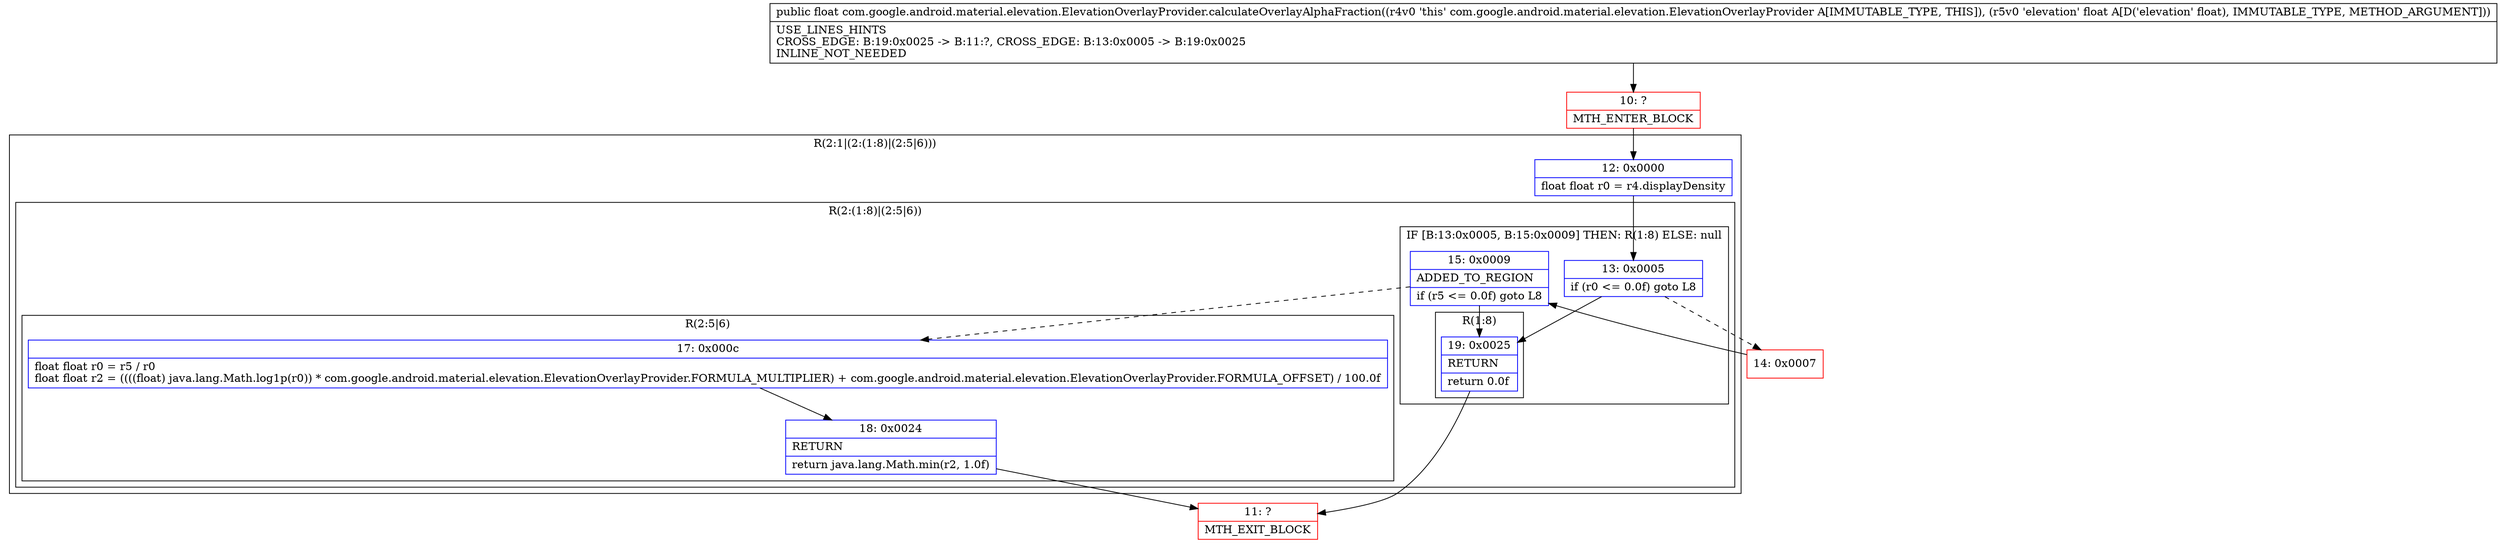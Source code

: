 digraph "CFG forcom.google.android.material.elevation.ElevationOverlayProvider.calculateOverlayAlphaFraction(F)F" {
subgraph cluster_Region_206110690 {
label = "R(2:1|(2:(1:8)|(2:5|6)))";
node [shape=record,color=blue];
Node_12 [shape=record,label="{12\:\ 0x0000|float float r0 = r4.displayDensity\l}"];
subgraph cluster_Region_1031170828 {
label = "R(2:(1:8)|(2:5|6))";
node [shape=record,color=blue];
subgraph cluster_IfRegion_1315338662 {
label = "IF [B:13:0x0005, B:15:0x0009] THEN: R(1:8) ELSE: null";
node [shape=record,color=blue];
Node_13 [shape=record,label="{13\:\ 0x0005|if (r0 \<= 0.0f) goto L8\l}"];
Node_15 [shape=record,label="{15\:\ 0x0009|ADDED_TO_REGION\l|if (r5 \<= 0.0f) goto L8\l}"];
subgraph cluster_Region_2108655449 {
label = "R(1:8)";
node [shape=record,color=blue];
Node_19 [shape=record,label="{19\:\ 0x0025|RETURN\l|return 0.0f\l}"];
}
}
subgraph cluster_Region_1191322409 {
label = "R(2:5|6)";
node [shape=record,color=blue];
Node_17 [shape=record,label="{17\:\ 0x000c|float float r0 = r5 \/ r0\lfloat float r2 = ((((float) java.lang.Math.log1p(r0)) * com.google.android.material.elevation.ElevationOverlayProvider.FORMULA_MULTIPLIER) + com.google.android.material.elevation.ElevationOverlayProvider.FORMULA_OFFSET) \/ 100.0f\l}"];
Node_18 [shape=record,label="{18\:\ 0x0024|RETURN\l|return java.lang.Math.min(r2, 1.0f)\l}"];
}
}
}
Node_10 [shape=record,color=red,label="{10\:\ ?|MTH_ENTER_BLOCK\l}"];
Node_14 [shape=record,color=red,label="{14\:\ 0x0007}"];
Node_11 [shape=record,color=red,label="{11\:\ ?|MTH_EXIT_BLOCK\l}"];
MethodNode[shape=record,label="{public float com.google.android.material.elevation.ElevationOverlayProvider.calculateOverlayAlphaFraction((r4v0 'this' com.google.android.material.elevation.ElevationOverlayProvider A[IMMUTABLE_TYPE, THIS]), (r5v0 'elevation' float A[D('elevation' float), IMMUTABLE_TYPE, METHOD_ARGUMENT]))  | USE_LINES_HINTS\lCROSS_EDGE: B:19:0x0025 \-\> B:11:?, CROSS_EDGE: B:13:0x0005 \-\> B:19:0x0025\lINLINE_NOT_NEEDED\l}"];
MethodNode -> Node_10;Node_12 -> Node_13;
Node_13 -> Node_14[style=dashed];
Node_13 -> Node_19;
Node_15 -> Node_17[style=dashed];
Node_15 -> Node_19;
Node_19 -> Node_11;
Node_17 -> Node_18;
Node_18 -> Node_11;
Node_10 -> Node_12;
Node_14 -> Node_15;
}

